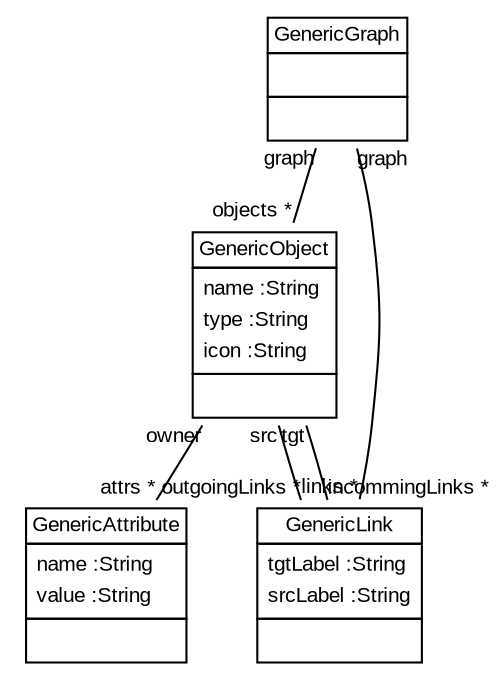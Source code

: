
 digraph ClassDiagram {
    node [shape = none, fontsize = 10, fontname = "Arial"]; 
    edge [fontsize = 10, fontname = "Arial"];
    
    
    _GenericGraph [label=<<table border='0' cellborder='1' cellspacing='0'> <tr> <td HREF="../src/org/sdmlib/models/objects/GenericGraph.java">GenericGraph</td> </tr> <tr><td><table border='0' cellborder='0' cellspacing='0'> <tr><td> </td></tr> </table></td></tr> <tr><td><table border='0' cellborder='0' cellspacing='0'> <tr><td> </td></tr> </table></td></tr> </table>>];
    _GenericObject [label=<<table border='0' cellborder='1' cellspacing='0'> <tr> <td HREF="../src/org/sdmlib/models/objects/GenericObject.java">GenericObject</td> </tr> <tr><td><table border='0' cellborder='0' cellspacing='0'> <tr><td align='left'>name :String</td></tr> <tr><td align='left'>type :String</td></tr> <tr><td align='left'>icon :String</td></tr>  </table></td></tr> <tr><td><table border='0' cellborder='0' cellspacing='0'> <tr><td> </td></tr> </table></td></tr> </table>>];
    _GenericAttribute [label=<<table border='0' cellborder='1' cellspacing='0'> <tr> <td HREF="../src/org/sdmlib/models/objects/GenericAttribute.java">GenericAttribute</td> </tr> <tr><td><table border='0' cellborder='0' cellspacing='0'> <tr><td align='left'>name :String</td></tr> <tr><td align='left'>value :String</td></tr>  </table></td></tr> <tr><td><table border='0' cellborder='0' cellspacing='0'> <tr><td> </td></tr> </table></td></tr> </table>>];
    _GenericLink [label=<<table border='0' cellborder='1' cellspacing='0'> <tr> <td HREF="../src/org/sdmlib/models/objects/GenericLink.java">GenericLink</td> </tr> <tr><td><table border='0' cellborder='0' cellspacing='0'> <tr><td align='left'>tgtLabel :String</td></tr> <tr><td align='left'>srcLabel :String</td></tr>  </table></td></tr> <tr><td><table border='0' cellborder='0' cellspacing='0'> <tr><td> </td></tr> </table></td></tr> </table>>];
    
    
    
    _GenericGraph -> _GenericObject [headlabel = "objects *" taillabel = "graph" arrowhead = "none" ];
    _GenericObject -> _GenericAttribute [headlabel = "attrs *" taillabel = "owner" arrowhead = "none" ];
    _GenericObject -> _GenericLink [headlabel = "outgoingLinks *" taillabel = "src" arrowhead = "none" ];
    _GenericObject -> _GenericLink [headlabel = "incommingLinks *" taillabel = "tgt" arrowhead = "none" ];
    _GenericGraph -> _GenericLink [headlabel = "links *" taillabel = "graph" arrowhead = "none" ];
}
